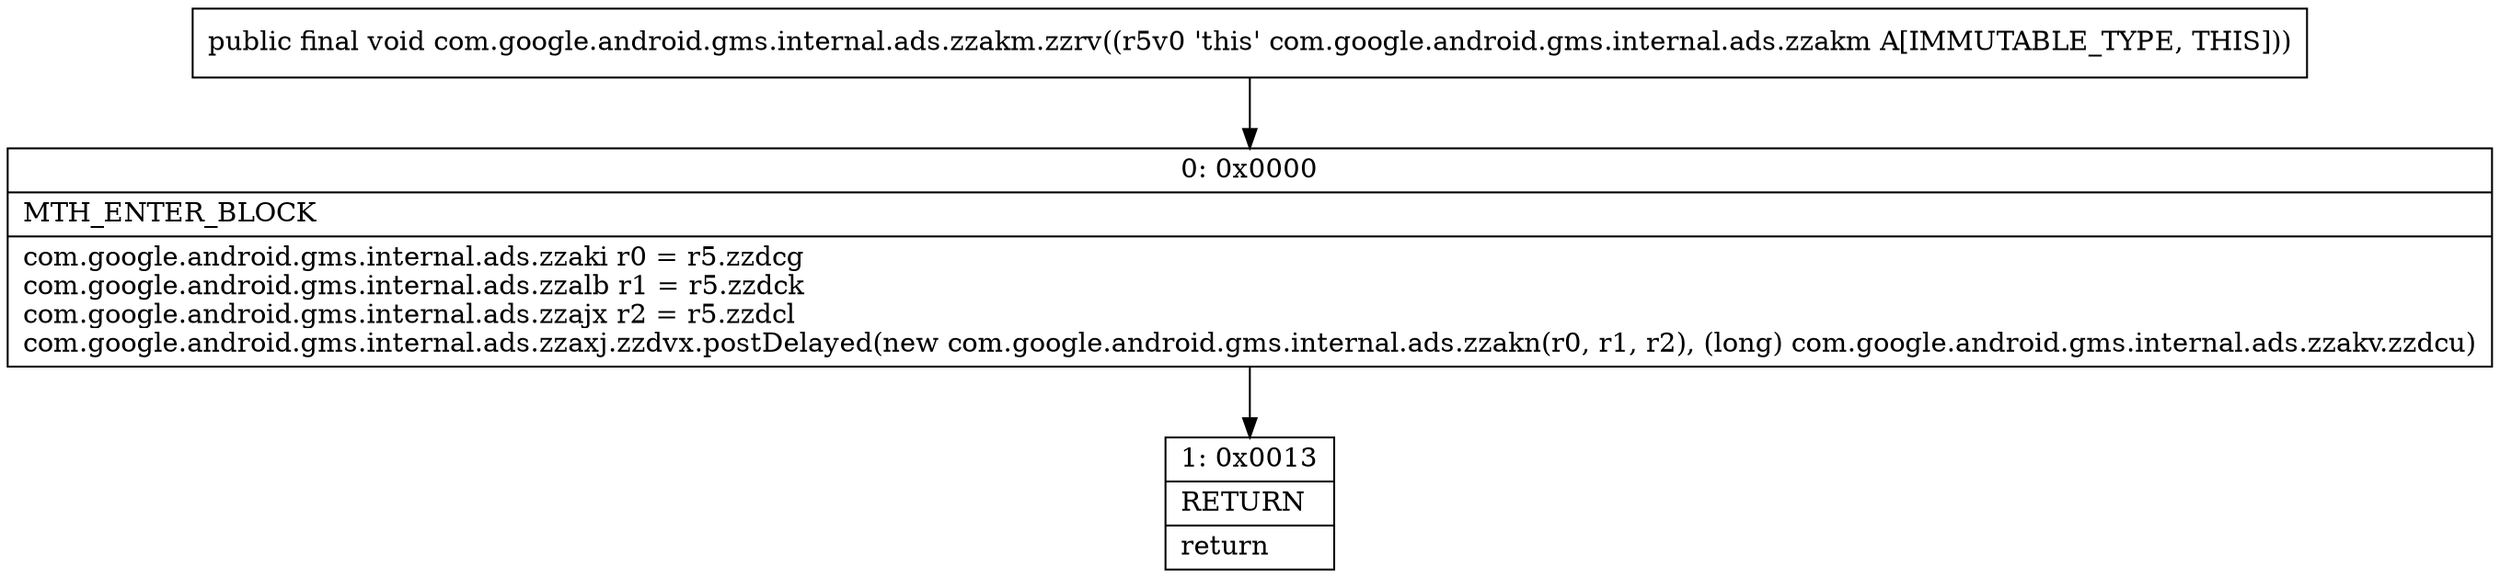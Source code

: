 digraph "CFG forcom.google.android.gms.internal.ads.zzakm.zzrv()V" {
Node_0 [shape=record,label="{0\:\ 0x0000|MTH_ENTER_BLOCK\l|com.google.android.gms.internal.ads.zzaki r0 = r5.zzdcg\lcom.google.android.gms.internal.ads.zzalb r1 = r5.zzdck\lcom.google.android.gms.internal.ads.zzajx r2 = r5.zzdcl\lcom.google.android.gms.internal.ads.zzaxj.zzdvx.postDelayed(new com.google.android.gms.internal.ads.zzakn(r0, r1, r2), (long) com.google.android.gms.internal.ads.zzakv.zzdcu)\l}"];
Node_1 [shape=record,label="{1\:\ 0x0013|RETURN\l|return\l}"];
MethodNode[shape=record,label="{public final void com.google.android.gms.internal.ads.zzakm.zzrv((r5v0 'this' com.google.android.gms.internal.ads.zzakm A[IMMUTABLE_TYPE, THIS])) }"];
MethodNode -> Node_0;
Node_0 -> Node_1;
}


